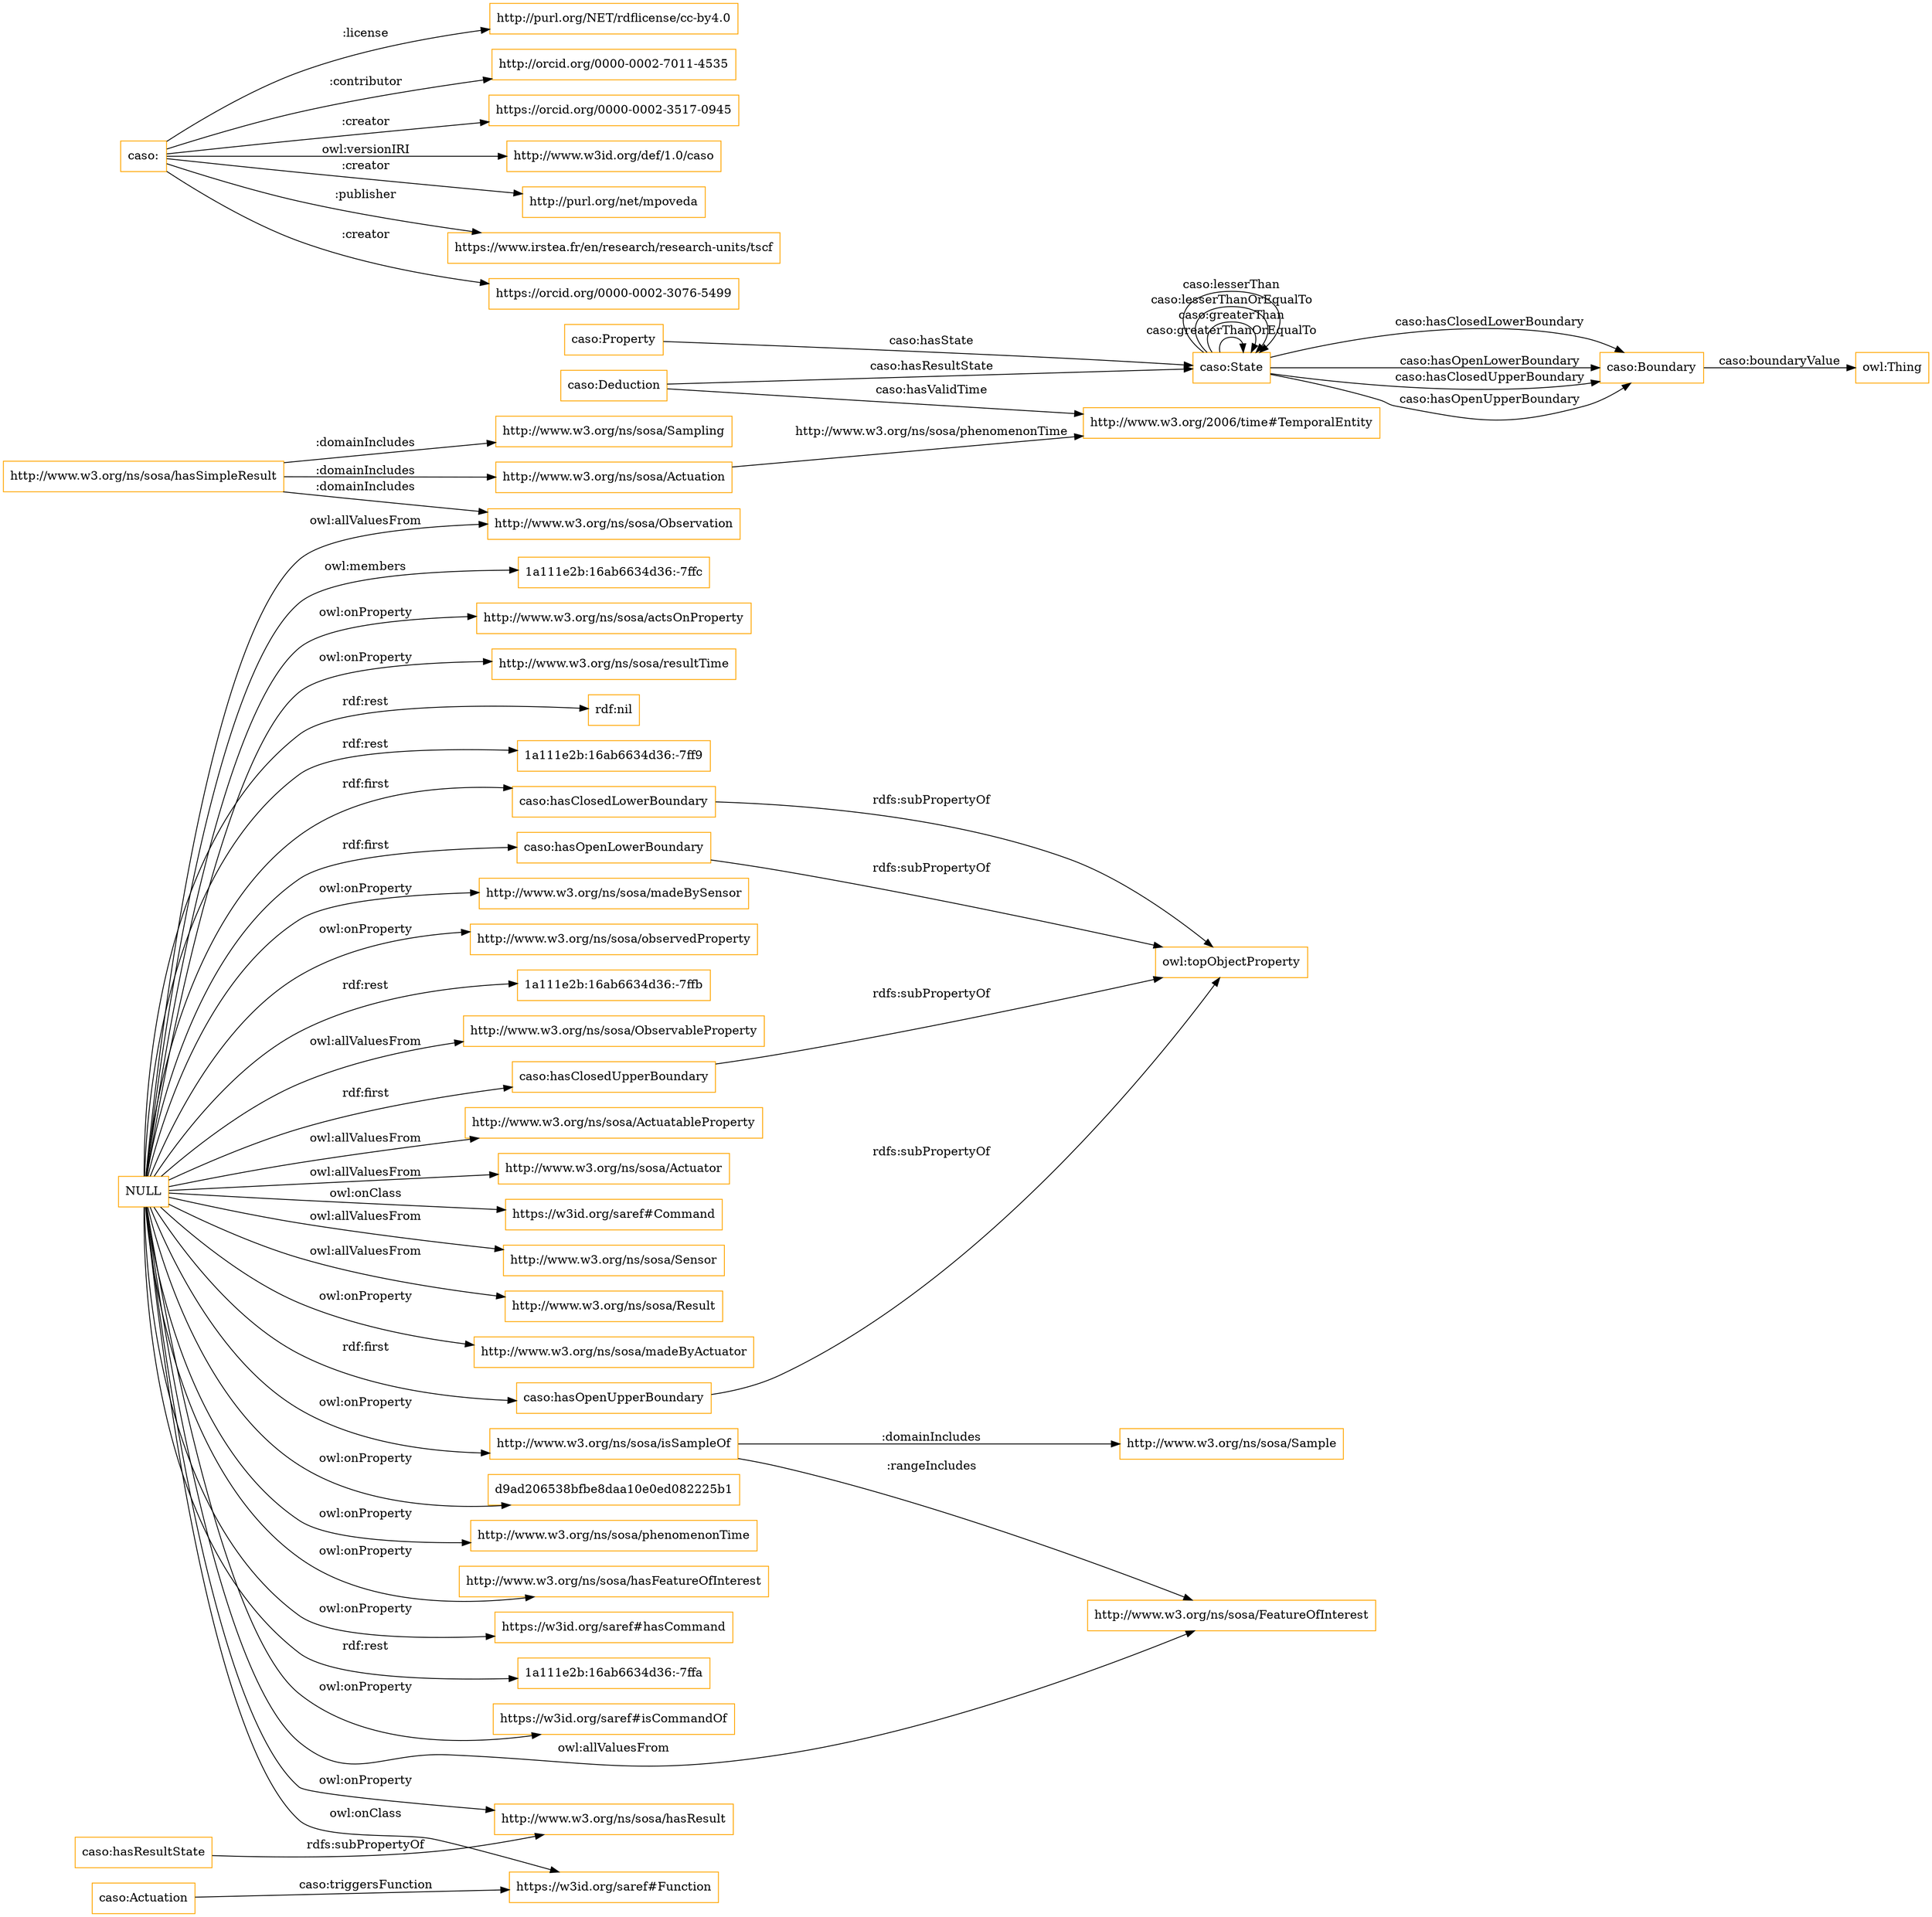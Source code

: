 digraph ar2dtool_diagram { 
rankdir=LR;
size="1501"
node [shape = rectangle, color="orange"]; "caso:Boundary" "caso:State" "http://www.w3.org/ns/sosa/ObservableProperty" "caso:Property" "http://www.w3.org/ns/sosa/FeatureOfInterest" "http://www.w3.org/ns/sosa/Actuation" "http://www.w3.org/ns/sosa/ActuatableProperty" "http://www.w3.org/ns/sosa/Actuator" "http://www.w3.org/ns/sosa/Observation" "caso:Actuation" "https://w3id.org/saref#Function" "https://w3id.org/saref#Command" "http://www.w3.org/ns/sosa/Sample" "caso:Deduction" "http://www.w3.org/2006/time#TemporalEntity" "http://www.w3.org/ns/sosa/Sensor" "http://www.w3.org/ns/sosa/Result" ; /*classes style*/
	"NULL" -> "http://www.w3.org/ns/sosa/madeByActuator" [ label = "owl:onProperty" ];
	"NULL" -> "caso:hasClosedLowerBoundary" [ label = "rdf:first" ];
	"NULL" -> "caso:hasClosedUpperBoundary" [ label = "rdf:first" ];
	"NULL" -> "d9ad206538bfbe8daa10e0ed082225b1" [ label = "owl:onProperty" ];
	"NULL" -> "http://www.w3.org/ns/sosa/Sensor" [ label = "owl:allValuesFrom" ];
	"NULL" -> "http://www.w3.org/ns/sosa/phenomenonTime" [ label = "owl:onProperty" ];
	"NULL" -> "http://www.w3.org/ns/sosa/hasFeatureOfInterest" [ label = "owl:onProperty" ];
	"NULL" -> "https://w3id.org/saref#hasCommand" [ label = "owl:onProperty" ];
	"NULL" -> "1a111e2b:16ab6634d36:-7ffa" [ label = "rdf:rest" ];
	"NULL" -> "https://w3id.org/saref#isCommandOf" [ label = "owl:onProperty" ];
	"NULL" -> "http://www.w3.org/ns/sosa/Actuator" [ label = "owl:allValuesFrom" ];
	"NULL" -> "http://www.w3.org/ns/sosa/isSampleOf" [ label = "owl:onProperty" ];
	"NULL" -> "http://www.w3.org/ns/sosa/Observation" [ label = "owl:allValuesFrom" ];
	"NULL" -> "https://w3id.org/saref#Command" [ label = "owl:onClass" ];
	"NULL" -> "http://www.w3.org/ns/sosa/ActuatableProperty" [ label = "owl:allValuesFrom" ];
	"NULL" -> "https://w3id.org/saref#Function" [ label = "owl:onClass" ];
	"NULL" -> "1a111e2b:16ab6634d36:-7ffc" [ label = "owl:members" ];
	"NULL" -> "http://www.w3.org/ns/sosa/ObservableProperty" [ label = "owl:allValuesFrom" ];
	"NULL" -> "http://www.w3.org/ns/sosa/actsOnProperty" [ label = "owl:onProperty" ];
	"NULL" -> "http://www.w3.org/ns/sosa/resultTime" [ label = "owl:onProperty" ];
	"NULL" -> "rdf:nil" [ label = "rdf:rest" ];
	"NULL" -> "1a111e2b:16ab6634d36:-7ff9" [ label = "rdf:rest" ];
	"NULL" -> "caso:hasOpenUpperBoundary" [ label = "rdf:first" ];
	"NULL" -> "http://www.w3.org/ns/sosa/FeatureOfInterest" [ label = "owl:allValuesFrom" ];
	"NULL" -> "caso:hasOpenLowerBoundary" [ label = "rdf:first" ];
	"NULL" -> "http://www.w3.org/ns/sosa/Result" [ label = "owl:allValuesFrom" ];
	"NULL" -> "http://www.w3.org/ns/sosa/madeBySensor" [ label = "owl:onProperty" ];
	"NULL" -> "http://www.w3.org/ns/sosa/observedProperty" [ label = "owl:onProperty" ];
	"NULL" -> "http://www.w3.org/ns/sosa/hasResult" [ label = "owl:onProperty" ];
	"NULL" -> "1a111e2b:16ab6634d36:-7ffb" [ label = "rdf:rest" ];
	"http://www.w3.org/ns/sosa/hasSimpleResult" -> "http://www.w3.org/ns/sosa/Sampling" [ label = ":domainIncludes" ];
	"http://www.w3.org/ns/sosa/hasSimpleResult" -> "http://www.w3.org/ns/sosa/Observation" [ label = ":domainIncludes" ];
	"http://www.w3.org/ns/sosa/hasSimpleResult" -> "http://www.w3.org/ns/sosa/Actuation" [ label = ":domainIncludes" ];
	"http://www.w3.org/ns/sosa/isSampleOf" -> "http://www.w3.org/ns/sosa/FeatureOfInterest" [ label = ":rangeIncludes" ];
	"http://www.w3.org/ns/sosa/isSampleOf" -> "http://www.w3.org/ns/sosa/Sample" [ label = ":domainIncludes" ];
	"caso:hasResultState" -> "http://www.w3.org/ns/sosa/hasResult" [ label = "rdfs:subPropertyOf" ];
	"caso:hasClosedUpperBoundary" -> "owl:topObjectProperty" [ label = "rdfs:subPropertyOf" ];
	"caso:hasClosedLowerBoundary" -> "owl:topObjectProperty" [ label = "rdfs:subPropertyOf" ];
	"caso:hasOpenUpperBoundary" -> "owl:topObjectProperty" [ label = "rdfs:subPropertyOf" ];
	"caso:hasOpenLowerBoundary" -> "owl:topObjectProperty" [ label = "rdfs:subPropertyOf" ];
	"caso:" -> "http://purl.org/NET/rdflicense/cc-by4.0" [ label = ":license" ];
	"caso:" -> "http://orcid.org/0000-0002-7011-4535" [ label = ":contributor" ];
	"caso:" -> "https://orcid.org/0000-0002-3517-0945" [ label = ":creator" ];
	"caso:" -> "http://www.w3id.org/def/1.0/caso" [ label = "owl:versionIRI" ];
	"caso:" -> "http://purl.org/net/mpoveda" [ label = ":creator" ];
	"caso:" -> "https://www.irstea.fr/en/research/research-units/tscf" [ label = ":publisher" ];
	"caso:" -> "https://orcid.org/0000-0002-3076-5499" [ label = ":creator" ];
	"caso:State" -> "caso:Boundary" [ label = "caso:hasClosedLowerBoundary" ];
	"caso:State" -> "caso:Boundary" [ label = "caso:hasOpenLowerBoundary" ];
	"caso:State" -> "caso:State" [ label = "caso:greaterThanOrEqualTo" ];
	"http://www.w3.org/ns/sosa/Actuation" -> "http://www.w3.org/2006/time#TemporalEntity" [ label = "http://www.w3.org/ns/sosa/phenomenonTime" ];
	"caso:Boundary" -> "owl:Thing" [ label = "caso:boundaryValue" ];
	"caso:State" -> "caso:State" [ label = "caso:greaterThan" ];
	"caso:Deduction" -> "caso:State" [ label = "caso:hasResultState" ];
	"caso:State" -> "caso:Boundary" [ label = "caso:hasClosedUpperBoundary" ];
	"caso:State" -> "caso:Boundary" [ label = "caso:hasOpenUpperBoundary" ];
	"caso:State" -> "caso:State" [ label = "caso:lesserThanOrEqualTo" ];
	"caso:Deduction" -> "http://www.w3.org/2006/time#TemporalEntity" [ label = "caso:hasValidTime" ];
	"caso:Property" -> "caso:State" [ label = "caso:hasState" ];
	"caso:Actuation" -> "https://w3id.org/saref#Function" [ label = "caso:triggersFunction" ];
	"caso:State" -> "caso:State" [ label = "caso:lesserThan" ];

}
